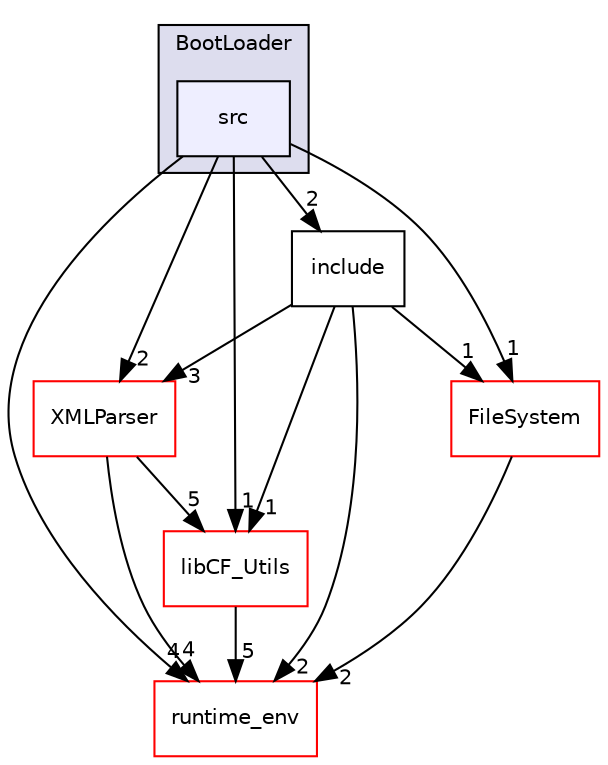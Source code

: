 digraph "frameworks/BootLoader/src" {
  compound=true
  node [ fontsize="10", fontname="Helvetica"];
  edge [ labelfontsize="10", labelfontname="Helvetica"];
  subgraph clusterdir_cb9a28d4d72c7d76ae63ce0c0211878b {
    graph [ bgcolor="#ddddee", pencolor="black", label="BootLoader" fontname="Helvetica", fontsize="10", URL="dir_cb9a28d4d72c7d76ae63ce0c0211878b.html"]
  dir_3323507dbdf4a86c791f48e1bf390fe0 [shape=box, label="src", style="filled", fillcolor="#eeeeff", pencolor="black", URL="dir_3323507dbdf4a86c791f48e1bf390fe0.html"];
  }
  dir_82d23cf221d390315bcc70b79c1eb009 [shape=box label="XMLParser" fillcolor="white" style="filled" color="red" URL="dir_82d23cf221d390315bcc70b79c1eb009.html"];
  dir_ecac01cf0516f87ea4205d3d96f45c96 [shape=box label="libCF_Utils" fillcolor="white" style="filled" color="red" URL="dir_ecac01cf0516f87ea4205d3d96f45c96.html"];
  dir_e9d209e9fcd0e4bfbaab5903a1e01d83 [shape=box label="include" URL="dir_e9d209e9fcd0e4bfbaab5903a1e01d83.html"];
  dir_40a97078142f0fc7074e01eb79f0bef3 [shape=box label="FileSystem" fillcolor="white" style="filled" color="red" URL="dir_40a97078142f0fc7074e01eb79f0bef3.html"];
  dir_f225e4d86008d3e73336a06c8611e2b4 [shape=box label="runtime_env" fillcolor="white" style="filled" color="red" URL="dir_f225e4d86008d3e73336a06c8611e2b4.html"];
  dir_82d23cf221d390315bcc70b79c1eb009->dir_ecac01cf0516f87ea4205d3d96f45c96 [headlabel="5", labeldistance=1.5 headhref="dir_000031_000028.html"];
  dir_82d23cf221d390315bcc70b79c1eb009->dir_f225e4d86008d3e73336a06c8611e2b4 [headlabel="4", labeldistance=1.5 headhref="dir_000031_000034.html"];
  dir_ecac01cf0516f87ea4205d3d96f45c96->dir_f225e4d86008d3e73336a06c8611e2b4 [headlabel="5", labeldistance=1.5 headhref="dir_000028_000034.html"];
  dir_3323507dbdf4a86c791f48e1bf390fe0->dir_82d23cf221d390315bcc70b79c1eb009 [headlabel="2", labeldistance=1.5 headhref="dir_000009_000031.html"];
  dir_3323507dbdf4a86c791f48e1bf390fe0->dir_ecac01cf0516f87ea4205d3d96f45c96 [headlabel="1", labeldistance=1.5 headhref="dir_000009_000028.html"];
  dir_3323507dbdf4a86c791f48e1bf390fe0->dir_e9d209e9fcd0e4bfbaab5903a1e01d83 [headlabel="2", labeldistance=1.5 headhref="dir_000009_000008.html"];
  dir_3323507dbdf4a86c791f48e1bf390fe0->dir_40a97078142f0fc7074e01eb79f0bef3 [headlabel="1", labeldistance=1.5 headhref="dir_000009_000022.html"];
  dir_3323507dbdf4a86c791f48e1bf390fe0->dir_f225e4d86008d3e73336a06c8611e2b4 [headlabel="4", labeldistance=1.5 headhref="dir_000009_000034.html"];
  dir_e9d209e9fcd0e4bfbaab5903a1e01d83->dir_82d23cf221d390315bcc70b79c1eb009 [headlabel="3", labeldistance=1.5 headhref="dir_000008_000031.html"];
  dir_e9d209e9fcd0e4bfbaab5903a1e01d83->dir_ecac01cf0516f87ea4205d3d96f45c96 [headlabel="1", labeldistance=1.5 headhref="dir_000008_000028.html"];
  dir_e9d209e9fcd0e4bfbaab5903a1e01d83->dir_40a97078142f0fc7074e01eb79f0bef3 [headlabel="1", labeldistance=1.5 headhref="dir_000008_000022.html"];
  dir_e9d209e9fcd0e4bfbaab5903a1e01d83->dir_f225e4d86008d3e73336a06c8611e2b4 [headlabel="2", labeldistance=1.5 headhref="dir_000008_000034.html"];
  dir_40a97078142f0fc7074e01eb79f0bef3->dir_f225e4d86008d3e73336a06c8611e2b4 [headlabel="2", labeldistance=1.5 headhref="dir_000022_000034.html"];
}
